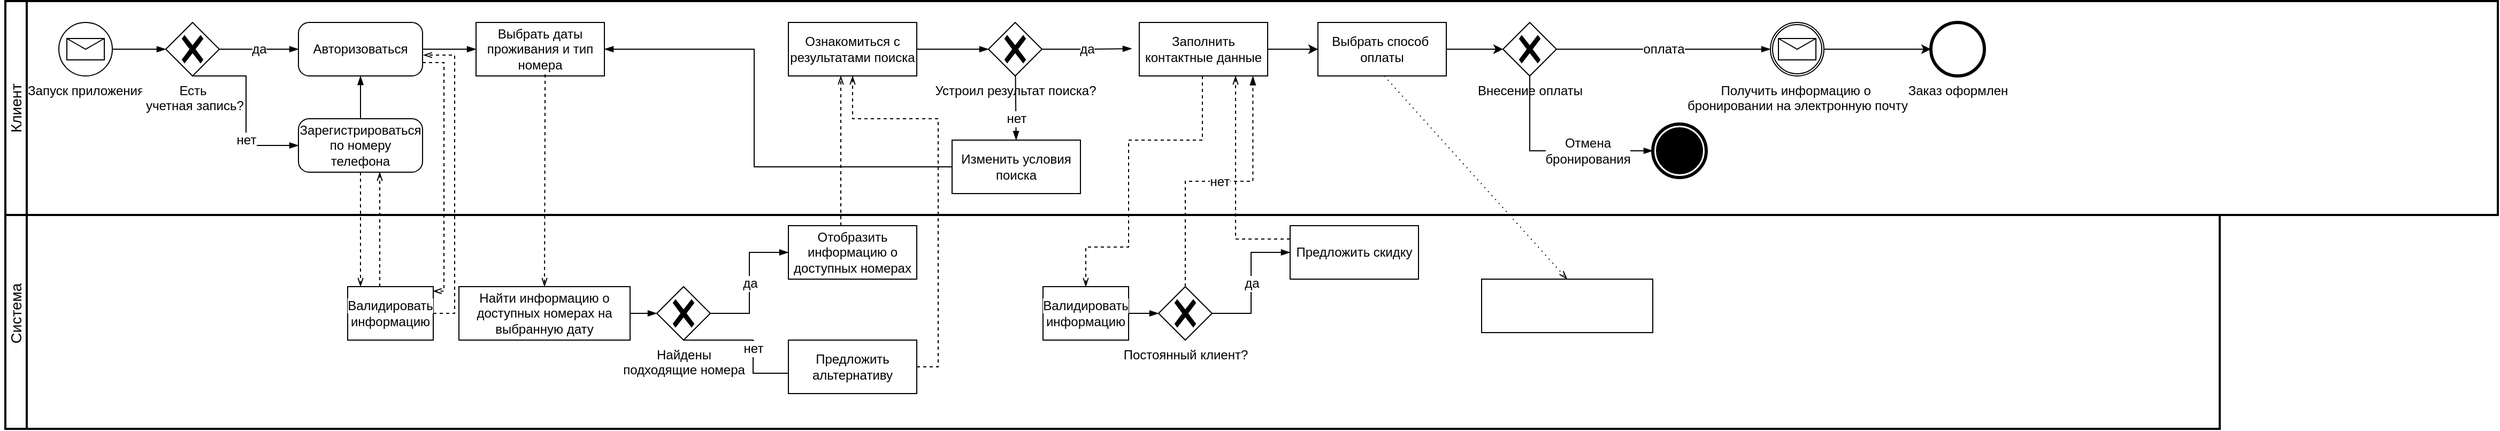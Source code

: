 <mxfile version="26.1.3">
  <diagram name="Страница — 1" id="QT2vmBxy5T35y_oJY8uC">
    <mxGraphModel dx="983" dy="515" grid="1" gridSize="10" guides="1" tooltips="1" connect="1" arrows="1" fold="1" page="1" pageScale="1" pageWidth="827" pageHeight="1169" math="0" shadow="0">
      <root>
        <mxCell id="0" />
        <mxCell id="1" parent="0" />
        <mxCell id="n1gyFduvwM2Q70atBlgJ-3" value="" style="swimlane;html=1;startSize=20;fontStyle=0;collapsible=0;horizontal=0;swimlaneLine=1;swimlaneFillColor=#ffffff;strokeWidth=2;whiteSpace=wrap;" vertex="1" parent="1">
          <mxGeometry x="80" y="40" width="2330" height="200" as="geometry" />
        </mxCell>
        <mxCell id="n1gyFduvwM2Q70atBlgJ-4" value="&lt;font style=&quot;font-size: 14px;&quot;&gt;Клиент&lt;/font&gt;" style="text;html=1;align=center;verticalAlign=middle;whiteSpace=wrap;rounded=0;rotation=-90;" vertex="1" parent="n1gyFduvwM2Q70atBlgJ-3">
          <mxGeometry x="-20" y="85" width="60" height="30" as="geometry" />
        </mxCell>
        <mxCell id="n1gyFduvwM2Q70atBlgJ-7" value="Запуск приложения" style="points=[[0.145,0.145,0],[0.5,0,0],[0.855,0.145,0],[1,0.5,0],[0.855,0.855,0],[0.5,1,0],[0.145,0.855,0],[0,0.5,0]];shape=mxgraph.bpmn.event;html=1;verticalLabelPosition=bottom;labelBackgroundColor=#ffffff;verticalAlign=top;align=center;perimeter=ellipsePerimeter;outlineConnect=0;aspect=fixed;outline=standard;symbol=message;" vertex="1" parent="n1gyFduvwM2Q70atBlgJ-3">
          <mxGeometry x="50" y="20" width="50" height="50" as="geometry" />
        </mxCell>
        <mxCell id="n1gyFduvwM2Q70atBlgJ-8" value="Есть&lt;br&gt;&amp;nbsp;учетная запись?" style="points=[[0.25,0.25,0],[0.5,0,0],[0.75,0.25,0],[1,0.5,0],[0.75,0.75,0],[0.5,1,0],[0.25,0.75,0],[0,0.5,0]];shape=mxgraph.bpmn.gateway2;html=1;verticalLabelPosition=bottom;labelBackgroundColor=#ffffff;verticalAlign=top;align=center;perimeter=rhombusPerimeter;outlineConnect=0;outline=none;symbol=none;gwType=exclusive;" vertex="1" parent="n1gyFduvwM2Q70atBlgJ-3">
          <mxGeometry x="150" y="20" width="50" height="50" as="geometry" />
        </mxCell>
        <mxCell id="n1gyFduvwM2Q70atBlgJ-9" value="Авторизоваться" style="rounded=1;whiteSpace=wrap;html=1;container=1;collapsible=0;absoluteArcSize=1;arcSize=20;childLayout=stackLayout;horizontal=1;horizontalStack=0;resizeParent=1;resizeParentMax=0;resizeLast=0;" vertex="1" parent="n1gyFduvwM2Q70atBlgJ-3">
          <mxGeometry x="274" y="20" width="116" height="50" as="geometry" />
        </mxCell>
        <mxCell id="n1gyFduvwM2Q70atBlgJ-10" value="Зарегистрироваться по номеру телефона" style="rounded=1;whiteSpace=wrap;html=1;container=1;collapsible=0;absoluteArcSize=1;arcSize=20;childLayout=stackLayout;horizontal=1;horizontalStack=0;resizeParent=1;resizeParentMax=0;resizeLast=0;" vertex="1" parent="n1gyFduvwM2Q70atBlgJ-3">
          <mxGeometry x="274" y="110" width="116" height="50" as="geometry" />
        </mxCell>
        <mxCell id="n1gyFduvwM2Q70atBlgJ-11" value="да" style="edgeStyle=elbowEdgeStyle;fontSize=12;html=1;endArrow=blockThin;endFill=1;rounded=0;" edge="1" parent="n1gyFduvwM2Q70atBlgJ-3" source="n1gyFduvwM2Q70atBlgJ-8" target="n1gyFduvwM2Q70atBlgJ-9">
          <mxGeometry width="160" relative="1" as="geometry">
            <mxPoint x="200" y="50" as="sourcePoint" />
            <mxPoint x="270" y="50" as="targetPoint" />
          </mxGeometry>
        </mxCell>
        <mxCell id="n1gyFduvwM2Q70atBlgJ-12" value="нет" style="edgeStyle=elbowEdgeStyle;fontSize=12;html=1;endArrow=blockThin;endFill=1;rounded=0;entryX=0;entryY=0.5;entryDx=0;entryDy=0;exitX=0.5;exitY=1;exitDx=0;exitDy=0;exitPerimeter=0;" edge="1" parent="n1gyFduvwM2Q70atBlgJ-3" source="n1gyFduvwM2Q70atBlgJ-8" target="n1gyFduvwM2Q70atBlgJ-10">
          <mxGeometry x="0.342" width="160" relative="1" as="geometry">
            <mxPoint x="210" y="55" as="sourcePoint" />
            <mxPoint x="284" y="55" as="targetPoint" />
            <Array as="points">
              <mxPoint x="225" y="110" />
            </Array>
            <mxPoint as="offset" />
          </mxGeometry>
        </mxCell>
        <mxCell id="n1gyFduvwM2Q70atBlgJ-13" value="" style="edgeStyle=elbowEdgeStyle;fontSize=12;html=1;endArrow=blockThin;endFill=1;rounded=0;entryX=0.5;entryY=1;entryDx=0;entryDy=0;" edge="1" parent="n1gyFduvwM2Q70atBlgJ-3" source="n1gyFduvwM2Q70atBlgJ-10" target="n1gyFduvwM2Q70atBlgJ-9">
          <mxGeometry width="160" relative="1" as="geometry">
            <mxPoint x="460" y="140" as="sourcePoint" />
            <mxPoint x="620" y="140" as="targetPoint" />
          </mxGeometry>
        </mxCell>
        <mxCell id="n1gyFduvwM2Q70atBlgJ-18" value="&lt;span style=&quot;text-align: left; background-color: rgb(255, 255, 255);&quot;&gt;&lt;font face=&quot;Helvetica&quot; style=&quot;font-size: 12px;&quot;&gt;Выбрать даты проживания и тип номера&lt;/font&gt;&lt;/span&gt;" style="points=[[0.25,0,0],[0.5,0,0],[0.75,0,0],[1,0.25,0],[1,0.5,0],[1,0.75,0],[0.75,1,0],[0.5,1,0],[0.25,1,0],[0,0.75,0],[0,0.5,0],[0,0.25,0]];shape=mxgraph.bpmn.task2;whiteSpace=wrap;rectStyle=rounded;size=10;html=1;container=1;expand=0;collapsible=0;taskMarker=abstract;" vertex="1" parent="n1gyFduvwM2Q70atBlgJ-3">
          <mxGeometry x="440" y="20" width="120" height="50" as="geometry" />
        </mxCell>
        <mxCell id="n1gyFduvwM2Q70atBlgJ-19" value="" style="edgeStyle=elbowEdgeStyle;fontSize=12;html=1;endArrow=blockThin;endFill=1;rounded=0;exitX=1;exitY=0.5;exitDx=0;exitDy=0;" edge="1" parent="n1gyFduvwM2Q70atBlgJ-3" source="n1gyFduvwM2Q70atBlgJ-9" target="n1gyFduvwM2Q70atBlgJ-18">
          <mxGeometry width="160" relative="1" as="geometry">
            <mxPoint x="390" y="60" as="sourcePoint" />
            <mxPoint x="550" y="60" as="targetPoint" />
          </mxGeometry>
        </mxCell>
        <mxCell id="n1gyFduvwM2Q70atBlgJ-23" value="" style="edgeStyle=elbowEdgeStyle;fontSize=12;html=1;endArrow=blockThin;endFill=1;rounded=0;" edge="1" parent="n1gyFduvwM2Q70atBlgJ-3" source="n1gyFduvwM2Q70atBlgJ-7" target="n1gyFduvwM2Q70atBlgJ-8">
          <mxGeometry width="160" relative="1" as="geometry">
            <mxPoint x="102" y="44.5" as="sourcePoint" />
            <mxPoint x="150" y="45.5" as="targetPoint" />
          </mxGeometry>
        </mxCell>
        <mxCell id="n1gyFduvwM2Q70atBlgJ-30" value="&lt;span style=&quot;text-align: left; background-color: rgb(255, 255, 255);&quot;&gt;&lt;font face=&quot;Helvetica&quot; style=&quot;font-size: 12px;&quot;&gt;Ознакомиться с результатами поиска&lt;/font&gt;&lt;/span&gt;" style="points=[[0.25,0,0],[0.5,0,0],[0.75,0,0],[1,0.25,0],[1,0.5,0],[1,0.75,0],[0.75,1,0],[0.5,1,0],[0.25,1,0],[0,0.75,0],[0,0.5,0],[0,0.25,0]];shape=mxgraph.bpmn.task2;whiteSpace=wrap;rectStyle=rounded;size=10;html=1;container=1;expand=0;collapsible=0;taskMarker=abstract;" vertex="1" parent="n1gyFduvwM2Q70atBlgJ-3">
          <mxGeometry x="732" y="20" width="120" height="50" as="geometry" />
        </mxCell>
        <mxCell id="n1gyFduvwM2Q70atBlgJ-33" value="Устроил результат поиска?" style="points=[[0.25,0.25,0],[0.5,0,0],[0.75,0.25,0],[1,0.5,0],[0.75,0.75,0],[0.5,1,0],[0.25,0.75,0],[0,0.5,0]];shape=mxgraph.bpmn.gateway2;html=1;verticalLabelPosition=bottom;labelBackgroundColor=#ffffff;verticalAlign=top;align=center;perimeter=rhombusPerimeter;outlineConnect=0;outline=none;symbol=none;gwType=exclusive;" vertex="1" parent="n1gyFduvwM2Q70atBlgJ-3">
          <mxGeometry x="919" y="20" width="50" height="50" as="geometry" />
        </mxCell>
        <mxCell id="n1gyFduvwM2Q70atBlgJ-34" value="" style="edgeStyle=elbowEdgeStyle;fontSize=12;html=1;endArrow=blockThin;endFill=1;rounded=0;" edge="1" parent="n1gyFduvwM2Q70atBlgJ-3" source="n1gyFduvwM2Q70atBlgJ-30" target="n1gyFduvwM2Q70atBlgJ-33">
          <mxGeometry width="160" relative="1" as="geometry">
            <mxPoint x="859" y="44.5" as="sourcePoint" />
            <mxPoint x="909" y="44.5" as="targetPoint" />
          </mxGeometry>
        </mxCell>
        <mxCell id="n1gyFduvwM2Q70atBlgJ-35" value="да" style="edgeStyle=elbowEdgeStyle;fontSize=12;html=1;endArrow=blockThin;endFill=1;rounded=0;" edge="1" parent="n1gyFduvwM2Q70atBlgJ-3" source="n1gyFduvwM2Q70atBlgJ-33">
          <mxGeometry width="160" relative="1" as="geometry">
            <mxPoint x="979" y="44.5" as="sourcePoint" />
            <mxPoint x="1053" y="44.5" as="targetPoint" />
          </mxGeometry>
        </mxCell>
        <mxCell id="n1gyFduvwM2Q70atBlgJ-36" value="нет" style="fontSize=12;html=1;endArrow=blockThin;endFill=1;rounded=0;" edge="1" parent="n1gyFduvwM2Q70atBlgJ-3" source="n1gyFduvwM2Q70atBlgJ-33">
          <mxGeometry x="0.342" width="160" relative="1" as="geometry">
            <mxPoint x="942.087" y="68.913" as="sourcePoint" />
            <mxPoint x="944.864" y="130" as="targetPoint" />
            <mxPoint as="offset" />
          </mxGeometry>
        </mxCell>
        <mxCell id="n1gyFduvwM2Q70atBlgJ-37" value="&lt;span style=&quot;text-align: left; background-color: rgb(255, 255, 255);&quot;&gt;&lt;font face=&quot;Helvetica&quot; style=&quot;font-size: 12px;&quot;&gt;Изменить условия поиска&lt;/font&gt;&lt;/span&gt;" style="points=[[0.25,0,0],[0.5,0,0],[0.75,0,0],[1,0.25,0],[1,0.5,0],[1,0.75,0],[0.75,1,0],[0.5,1,0],[0.25,1,0],[0,0.75,0],[0,0.5,0],[0,0.25,0]];shape=mxgraph.bpmn.task2;whiteSpace=wrap;rectStyle=rounded;size=10;html=1;container=1;expand=0;collapsible=0;taskMarker=abstract;" vertex="1" parent="n1gyFduvwM2Q70atBlgJ-3">
          <mxGeometry x="885" y="130" width="120" height="50" as="geometry" />
        </mxCell>
        <mxCell id="n1gyFduvwM2Q70atBlgJ-38" value="" style="edgeStyle=elbowEdgeStyle;fontSize=12;html=1;endArrow=blockThin;endFill=1;rounded=0;entryX=1;entryY=0.5;entryDx=0;entryDy=0;entryPerimeter=0;" edge="1" parent="n1gyFduvwM2Q70atBlgJ-3" source="n1gyFduvwM2Q70atBlgJ-37" target="n1gyFduvwM2Q70atBlgJ-18">
          <mxGeometry width="160" relative="1" as="geometry">
            <mxPoint x="580" y="100" as="sourcePoint" />
            <mxPoint x="647" y="100" as="targetPoint" />
            <Array as="points">
              <mxPoint x="700" y="100" />
            </Array>
          </mxGeometry>
        </mxCell>
        <mxCell id="n1gyFduvwM2Q70atBlgJ-39" value="&lt;span style=&quot;text-align: left; background-color: rgb(255, 255, 255);&quot;&gt;&lt;font face=&quot;Helvetica&quot; style=&quot;font-size: 12px;&quot;&gt;Заполнить контактные данные&lt;/font&gt;&lt;/span&gt;" style="points=[[0.25,0,0],[0.5,0,0],[0.75,0,0],[1,0.25,0],[1,0.5,0],[1,0.75,0],[0.75,1,0],[0.5,1,0],[0.25,1,0],[0,0.75,0],[0,0.5,0],[0,0.25,0]];shape=mxgraph.bpmn.task2;whiteSpace=wrap;rectStyle=rounded;size=10;html=1;container=1;expand=0;collapsible=0;taskMarker=abstract;" vertex="1" parent="n1gyFduvwM2Q70atBlgJ-3">
          <mxGeometry x="1060" y="20" width="120" height="50" as="geometry" />
        </mxCell>
        <mxCell id="n1gyFduvwM2Q70atBlgJ-48" value="&lt;span style=&quot;text-wrap-mode: nowrap; background-color: rgb(255, 255, 255);&quot;&gt;Выбрать способ&amp;nbsp;&lt;/span&gt;&lt;div&gt;&lt;span style=&quot;text-wrap-mode: nowrap; background-color: rgb(255, 255, 255);&quot;&gt;оплаты&lt;/span&gt;&lt;/div&gt;" style="points=[[0.25,0,0],[0.5,0,0],[0.75,0,0],[1,0.25,0],[1,0.5,0],[1,0.75,0],[0.75,1,0],[0.5,1,0],[0.25,1,0],[0,0.75,0],[0,0.5,0],[0,0.25,0]];shape=mxgraph.bpmn.task2;whiteSpace=wrap;rectStyle=rounded;size=10;html=1;container=1;expand=0;collapsible=0;taskMarker=abstract;" vertex="1" parent="n1gyFduvwM2Q70atBlgJ-3">
          <mxGeometry x="1227" y="20" width="120" height="50" as="geometry" />
        </mxCell>
        <mxCell id="n1gyFduvwM2Q70atBlgJ-42" style="edgeStyle=orthogonalEdgeStyle;rounded=0;orthogonalLoop=1;jettySize=auto;html=1;exitX=1;exitY=0.5;exitDx=0;exitDy=0;exitPerimeter=0;" edge="1" parent="n1gyFduvwM2Q70atBlgJ-3" source="n1gyFduvwM2Q70atBlgJ-39" target="n1gyFduvwM2Q70atBlgJ-48">
          <mxGeometry relative="1" as="geometry" />
        </mxCell>
        <mxCell id="n1gyFduvwM2Q70atBlgJ-40" value="Внесение оплаты" style="points=[[0.25,0.25,0],[0.5,0,0],[0.75,0.25,0],[1,0.5,0],[0.75,0.75,0],[0.5,1,0],[0.25,0.75,0],[0,0.5,0]];shape=mxgraph.bpmn.gateway2;html=1;verticalLabelPosition=bottom;labelBackgroundColor=#ffffff;verticalAlign=top;align=center;perimeter=rhombusPerimeter;outlineConnect=0;outline=none;symbol=none;gwType=exclusive;" vertex="1" parent="n1gyFduvwM2Q70atBlgJ-3">
          <mxGeometry x="1400" y="20" width="50" height="50" as="geometry" />
        </mxCell>
        <mxCell id="n1gyFduvwM2Q70atBlgJ-54" style="edgeStyle=orthogonalEdgeStyle;rounded=0;orthogonalLoop=1;jettySize=auto;html=1;" edge="1" parent="n1gyFduvwM2Q70atBlgJ-3" source="n1gyFduvwM2Q70atBlgJ-48" target="n1gyFduvwM2Q70atBlgJ-40">
          <mxGeometry relative="1" as="geometry">
            <mxPoint x="1310" y="45" as="sourcePoint" />
            <mxPoint x="1237" y="55" as="targetPoint" />
          </mxGeometry>
        </mxCell>
        <mxCell id="n1gyFduvwM2Q70atBlgJ-43" value="оплата" style="edgeStyle=elbowEdgeStyle;fontSize=12;html=1;endArrow=blockThin;endFill=1;rounded=0;elbow=vertical;entryX=0;entryY=0.5;entryDx=0;entryDy=0;entryPerimeter=0;" edge="1" parent="n1gyFduvwM2Q70atBlgJ-3" source="n1gyFduvwM2Q70atBlgJ-40" target="n1gyFduvwM2Q70atBlgJ-55">
          <mxGeometry width="160" relative="1" as="geometry">
            <mxPoint x="1460" y="45" as="sourcePoint" />
            <mxPoint x="1551" y="44.529" as="targetPoint" />
          </mxGeometry>
        </mxCell>
        <mxCell id="n1gyFduvwM2Q70atBlgJ-44" value="Отмена &lt;br&gt;бронирования" style="fontSize=12;html=1;endArrow=blockThin;endFill=1;rounded=0;exitX=0.5;exitY=1;exitDx=0;exitDy=0;exitPerimeter=0;entryX=0;entryY=0.5;entryDx=0;entryDy=0;entryPerimeter=0;edgeStyle=orthogonalEdgeStyle;" edge="1" parent="n1gyFduvwM2Q70atBlgJ-3" source="n1gyFduvwM2Q70atBlgJ-40" target="n1gyFduvwM2Q70atBlgJ-60">
          <mxGeometry x="0.342" width="160" relative="1" as="geometry">
            <mxPoint x="1300" y="-220" as="sourcePoint" />
            <mxPoint x="1551" y="140" as="targetPoint" />
            <mxPoint as="offset" />
          </mxGeometry>
        </mxCell>
        <mxCell id="n1gyFduvwM2Q70atBlgJ-55" value="&lt;span style=&quot;text-align: left; text-wrap-mode: wrap;&quot;&gt;&lt;font face=&quot;Helvetica&quot; style=&quot;font-size: 12px;&quot;&gt;Получить информацию о&amp;nbsp;&lt;/font&gt;&lt;/span&gt;&lt;div&gt;&lt;span style=&quot;text-align: left; text-wrap-mode: wrap;&quot;&gt;&lt;font face=&quot;Helvetica&quot; style=&quot;font-size: 12px;&quot;&gt;бронировании на электронную почту&lt;/font&gt;&lt;/span&gt;&lt;/div&gt;" style="points=[[0.145,0.145,0],[0.5,0,0],[0.855,0.145,0],[1,0.5,0],[0.855,0.855,0],[0.5,1,0],[0.145,0.855,0],[0,0.5,0]];shape=mxgraph.bpmn.event;html=1;verticalLabelPosition=bottom;labelBackgroundColor=#ffffff;verticalAlign=top;align=center;perimeter=ellipsePerimeter;outlineConnect=0;aspect=fixed;outline=catching;symbol=message;" vertex="1" parent="n1gyFduvwM2Q70atBlgJ-3">
          <mxGeometry x="1650" y="20" width="50" height="50" as="geometry" />
        </mxCell>
        <mxCell id="n1gyFduvwM2Q70atBlgJ-57" value="Заказ оформлен" style="points=[[0.145,0.145,0],[0.5,0,0],[0.855,0.145,0],[1,0.5,0],[0.855,0.855,0],[0.5,1,0],[0.145,0.855,0],[0,0.5,0]];shape=mxgraph.bpmn.event;html=1;verticalLabelPosition=bottom;labelBackgroundColor=#ffffff;verticalAlign=top;align=center;perimeter=ellipsePerimeter;outlineConnect=0;aspect=fixed;outline=end;symbol=terminate2;" vertex="1" parent="n1gyFduvwM2Q70atBlgJ-3">
          <mxGeometry x="1800" y="20" width="50" height="50" as="geometry" />
        </mxCell>
        <mxCell id="n1gyFduvwM2Q70atBlgJ-60" value="" style="points=[[0.145,0.145,0],[0.5,0,0],[0.855,0.145,0],[1,0.5,0],[0.855,0.855,0],[0.5,1,0],[0.145,0.855,0],[0,0.5,0]];shape=mxgraph.bpmn.event;html=1;verticalLabelPosition=bottom;labelBackgroundColor=#ffffff;verticalAlign=top;align=center;perimeter=ellipsePerimeter;outlineConnect=0;aspect=fixed;outline=end;symbol=terminate;" vertex="1" parent="n1gyFduvwM2Q70atBlgJ-3">
          <mxGeometry x="1540" y="115" width="50" height="50" as="geometry" />
        </mxCell>
        <mxCell id="n1gyFduvwM2Q70atBlgJ-62" style="edgeStyle=orthogonalEdgeStyle;rounded=0;orthogonalLoop=1;jettySize=auto;html=1;" edge="1" parent="n1gyFduvwM2Q70atBlgJ-3" source="n1gyFduvwM2Q70atBlgJ-55" target="n1gyFduvwM2Q70atBlgJ-57">
          <mxGeometry relative="1" as="geometry">
            <mxPoint x="1690" y="45" as="sourcePoint" />
            <mxPoint x="1410" y="55" as="targetPoint" />
          </mxGeometry>
        </mxCell>
        <mxCell id="n1gyFduvwM2Q70atBlgJ-5" value="" style="swimlane;html=1;startSize=20;fontStyle=0;collapsible=0;horizontal=0;swimlaneLine=1;swimlaneFillColor=#ffffff;strokeWidth=2;whiteSpace=wrap;" vertex="1" parent="1">
          <mxGeometry x="80" y="240" width="2070" height="200" as="geometry" />
        </mxCell>
        <mxCell id="n1gyFduvwM2Q70atBlgJ-6" value="&lt;font style=&quot;font-size: 14px;&quot;&gt;Система&lt;/font&gt;" style="text;html=1;align=center;verticalAlign=middle;whiteSpace=wrap;rounded=0;rotation=-90;" vertex="1" parent="n1gyFduvwM2Q70atBlgJ-5">
          <mxGeometry x="-20" y="77" width="60" height="30" as="geometry" />
        </mxCell>
        <mxCell id="n1gyFduvwM2Q70atBlgJ-21" value="&lt;span style=&quot;text-align: left; background-color: rgb(255, 255, 255);&quot;&gt;&lt;font style=&quot;font-size: 12px;&quot;&gt;Найти информацию о доступных номерах на выбранную дату&lt;/font&gt;&lt;/span&gt;" style="points=[[0.25,0,0],[0.5,0,0],[0.75,0,0],[1,0.25,0],[1,0.5,0],[1,0.75,0],[0.75,1,0],[0.5,1,0],[0.25,1,0],[0,0.75,0],[0,0.5,0],[0,0.25,0]];shape=mxgraph.bpmn.task2;whiteSpace=wrap;rectStyle=rounded;size=10;html=1;container=1;expand=0;collapsible=0;taskMarker=abstract;" vertex="1" parent="n1gyFduvwM2Q70atBlgJ-5">
          <mxGeometry x="424" y="67" width="160" height="50" as="geometry" />
        </mxCell>
        <mxCell id="n1gyFduvwM2Q70atBlgJ-24" value="Найдены &lt;br&gt;подходящие номера" style="points=[[0.25,0.25,0],[0.5,0,0],[0.75,0.25,0],[1,0.5,0],[0.75,0.75,0],[0.5,1,0],[0.25,0.75,0],[0,0.5,0]];shape=mxgraph.bpmn.gateway2;html=1;verticalLabelPosition=bottom;labelBackgroundColor=#ffffff;verticalAlign=top;align=center;perimeter=rhombusPerimeter;outlineConnect=0;outline=none;symbol=none;gwType=exclusive;" vertex="1" parent="n1gyFduvwM2Q70atBlgJ-5">
          <mxGeometry x="609" y="67" width="50" height="50" as="geometry" />
        </mxCell>
        <mxCell id="n1gyFduvwM2Q70atBlgJ-25" value="да" style="edgeStyle=elbowEdgeStyle;fontSize=12;html=1;endArrow=blockThin;endFill=1;rounded=0;" edge="1" parent="n1gyFduvwM2Q70atBlgJ-5" source="n1gyFduvwM2Q70atBlgJ-24" target="n1gyFduvwM2Q70atBlgJ-28">
          <mxGeometry width="160" relative="1" as="geometry">
            <mxPoint x="669" y="40" as="sourcePoint" />
            <mxPoint x="743" y="35" as="targetPoint" />
          </mxGeometry>
        </mxCell>
        <mxCell id="n1gyFduvwM2Q70atBlgJ-26" value="нет" style="edgeStyle=elbowEdgeStyle;fontSize=12;html=1;endArrow=blockThin;endFill=1;rounded=0;entryX=0;entryY=0.5;entryDx=0;entryDy=0;exitX=0.5;exitY=1;exitDx=0;exitDy=0;exitPerimeter=0;" edge="1" parent="n1gyFduvwM2Q70atBlgJ-5" source="n1gyFduvwM2Q70atBlgJ-24">
          <mxGeometry width="160" relative="1" as="geometry">
            <mxPoint x="639" y="140" as="sourcePoint" />
            <mxPoint x="748" y="148" as="targetPoint" />
            <Array as="points">
              <mxPoint x="699" y="130" />
            </Array>
          </mxGeometry>
        </mxCell>
        <mxCell id="n1gyFduvwM2Q70atBlgJ-27" value="" style="edgeStyle=elbowEdgeStyle;fontSize=12;html=1;endArrow=blockThin;endFill=1;rounded=0;" edge="1" parent="n1gyFduvwM2Q70atBlgJ-5" source="n1gyFduvwM2Q70atBlgJ-21" target="n1gyFduvwM2Q70atBlgJ-24">
          <mxGeometry width="160" relative="1" as="geometry">
            <mxPoint x="590" y="91.5" as="sourcePoint" />
            <mxPoint x="640" y="91.5" as="targetPoint" />
          </mxGeometry>
        </mxCell>
        <mxCell id="n1gyFduvwM2Q70atBlgJ-28" value="&lt;span style=&quot;text-align: left; background-color: rgb(255, 255, 255);&quot;&gt;&lt;font face=&quot;Helvetica&quot; style=&quot;font-size: 12px;&quot;&gt;Отобразить информацию о доступных номерах&lt;/font&gt;&lt;/span&gt;" style="points=[[0.25,0,0],[0.5,0,0],[0.75,0,0],[1,0.25,0],[1,0.5,0],[1,0.75,0],[0.75,1,0],[0.5,1,0],[0.25,1,0],[0,0.75,0],[0,0.5,0],[0,0.25,0]];shape=mxgraph.bpmn.task2;whiteSpace=wrap;rectStyle=rounded;size=10;html=1;container=1;expand=0;collapsible=0;taskMarker=abstract;" vertex="1" parent="n1gyFduvwM2Q70atBlgJ-5">
          <mxGeometry x="732" y="10" width="120" height="50" as="geometry" />
        </mxCell>
        <mxCell id="n1gyFduvwM2Q70atBlgJ-29" value="&lt;span style=&quot;text-align: left; background-color: rgb(255, 255, 255);&quot;&gt;&lt;font face=&quot;Helvetica&quot; style=&quot;font-size: 12px;&quot;&gt;Предложить альтернативу&lt;/font&gt;&lt;/span&gt;" style="points=[[0.25,0,0],[0.5,0,0],[0.75,0,0],[1,0.25,0],[1,0.5,0],[1,0.75,0],[0.75,1,0],[0.5,1,0],[0.25,1,0],[0,0.75,0],[0,0.5,0],[0,0.25,0]];shape=mxgraph.bpmn.task2;whiteSpace=wrap;rectStyle=rounded;size=10;html=1;container=1;expand=0;collapsible=0;taskMarker=abstract;" vertex="1" parent="n1gyFduvwM2Q70atBlgJ-5">
          <mxGeometry x="732" y="117" width="120" height="50" as="geometry" />
        </mxCell>
        <mxCell id="n1gyFduvwM2Q70atBlgJ-49" value="&lt;span style=&quot;text-align: left; background-color: rgb(255, 255, 255);&quot;&gt;&lt;font style=&quot;font-size: 12px;&quot;&gt;Валидировать информацию&lt;/font&gt;&lt;/span&gt;" style="points=[[0.25,0,0],[0.5,0,0],[0.75,0,0],[1,0.25,0],[1,0.5,0],[1,0.75,0],[0.75,1,0],[0.5,1,0],[0.25,1,0],[0,0.75,0],[0,0.5,0],[0,0.25,0]];shape=mxgraph.bpmn.task2;whiteSpace=wrap;rectStyle=rounded;size=10;html=1;container=1;expand=0;collapsible=0;taskMarker=abstract;" vertex="1" parent="n1gyFduvwM2Q70atBlgJ-5">
          <mxGeometry x="970" y="67" width="80" height="50" as="geometry" />
        </mxCell>
        <mxCell id="n1gyFduvwM2Q70atBlgJ-51" value="" style="points=[[0.25,0,0],[0.5,0,0],[0.75,0,0],[1,0.25,0],[1,0.5,0],[1,0.75,0],[0.75,1,0],[0.5,1,0],[0.25,1,0],[0,0.75,0],[0,0.5,0],[0,0.25,0]];shape=mxgraph.bpmn.task2;whiteSpace=wrap;rectStyle=rounded;size=10;html=1;container=1;expand=0;collapsible=0;taskMarker=abstract;" vertex="1" parent="n1gyFduvwM2Q70atBlgJ-5">
          <mxGeometry x="1380" y="60" width="160" height="50" as="geometry" />
        </mxCell>
        <mxCell id="n1gyFduvwM2Q70atBlgJ-52" value="" style="fontSize=12;html=1;endFill=0;startFill=0;endSize=6;startSize=6;dashed=1;dashPattern=1 4;endArrow=openThin;startArrow=none;rounded=0;entryX=0.5;entryY=0;entryDx=0;entryDy=0;entryPerimeter=0;exitX=0.5;exitY=1;exitDx=0;exitDy=0;exitPerimeter=0;" edge="1" parent="n1gyFduvwM2Q70atBlgJ-5" target="n1gyFduvwM2Q70atBlgJ-51">
          <mxGeometry width="160" relative="1" as="geometry">
            <mxPoint x="1289" y="-130" as="sourcePoint" />
            <mxPoint x="1199" y="10" as="targetPoint" />
          </mxGeometry>
        </mxCell>
        <mxCell id="n1gyFduvwM2Q70atBlgJ-63" value="Постоянный клиент?" style="points=[[0.25,0.25,0],[0.5,0,0],[0.75,0.25,0],[1,0.5,0],[0.75,0.75,0],[0.5,1,0],[0.25,0.75,0],[0,0.5,0]];shape=mxgraph.bpmn.gateway2;html=1;verticalLabelPosition=bottom;labelBackgroundColor=#ffffff;verticalAlign=top;align=center;perimeter=rhombusPerimeter;outlineConnect=0;outline=none;symbol=none;gwType=exclusive;" vertex="1" parent="n1gyFduvwM2Q70atBlgJ-5">
          <mxGeometry x="1078" y="67" width="50" height="50" as="geometry" />
        </mxCell>
        <mxCell id="n1gyFduvwM2Q70atBlgJ-64" value="да" style="edgeStyle=elbowEdgeStyle;fontSize=12;html=1;endArrow=blockThin;endFill=1;rounded=0;" edge="1" parent="n1gyFduvwM2Q70atBlgJ-5" source="n1gyFduvwM2Q70atBlgJ-63" target="n1gyFduvwM2Q70atBlgJ-67">
          <mxGeometry width="160" relative="1" as="geometry">
            <mxPoint x="1138" y="40" as="sourcePoint" />
            <mxPoint x="1212" y="35" as="targetPoint" />
          </mxGeometry>
        </mxCell>
        <mxCell id="n1gyFduvwM2Q70atBlgJ-66" value="" style="edgeStyle=elbowEdgeStyle;fontSize=12;html=1;endArrow=blockThin;endFill=1;rounded=0;" edge="1" parent="n1gyFduvwM2Q70atBlgJ-5" target="n1gyFduvwM2Q70atBlgJ-63" source="n1gyFduvwM2Q70atBlgJ-49">
          <mxGeometry width="160" relative="1" as="geometry">
            <mxPoint x="1050" y="92" as="sourcePoint" />
            <mxPoint x="1109" y="91.5" as="targetPoint" />
          </mxGeometry>
        </mxCell>
        <mxCell id="n1gyFduvwM2Q70atBlgJ-67" value="&lt;span style=&quot;text-align: left; background-color: rgb(255, 255, 255);&quot;&gt;&lt;font face=&quot;Helvetica&quot; style=&quot;font-size: 12px;&quot;&gt;Предложить скидку&lt;/font&gt;&lt;/span&gt;" style="points=[[0.25,0,0],[0.5,0,0],[0.75,0,0],[1,0.25,0],[1,0.5,0],[1,0.75,0],[0.75,1,0],[0.5,1,0],[0.25,1,0],[0,0.75,0],[0,0.5,0],[0,0.25,0]];shape=mxgraph.bpmn.task2;whiteSpace=wrap;rectStyle=rounded;size=10;html=1;container=1;expand=0;collapsible=0;taskMarker=abstract;" vertex="1" parent="n1gyFduvwM2Q70atBlgJ-5">
          <mxGeometry x="1201" y="10" width="120" height="50" as="geometry" />
        </mxCell>
        <mxCell id="n1gyFduvwM2Q70atBlgJ-75" value="&lt;span style=&quot;text-align: left; background-color: rgb(255, 255, 255);&quot;&gt;&lt;font style=&quot;font-size: 12px;&quot;&gt;Валидировать информацию&lt;/font&gt;&lt;/span&gt;" style="points=[[0.25,0,0],[0.5,0,0],[0.75,0,0],[1,0.25,0],[1,0.5,0],[1,0.75,0],[0.75,1,0],[0.5,1,0],[0.25,1,0],[0,0.75,0],[0,0.5,0],[0,0.25,0]];shape=mxgraph.bpmn.task2;whiteSpace=wrap;rectStyle=rounded;size=10;html=1;container=1;expand=0;collapsible=0;taskMarker=abstract;" vertex="1" parent="n1gyFduvwM2Q70atBlgJ-5">
          <mxGeometry x="320" y="67" width="80" height="50" as="geometry" />
        </mxCell>
        <mxCell id="n1gyFduvwM2Q70atBlgJ-15" value="" style="edgeStyle=elbowEdgeStyle;fontSize=12;html=1;endFill=0;startFill=0;endSize=6;startSize=6;dashed=1;endArrow=openThin;startArrow=none;rounded=0;exitX=0.5;exitY=1;exitDx=0;exitDy=0;" edge="1" parent="1" source="n1gyFduvwM2Q70atBlgJ-10" target="n1gyFduvwM2Q70atBlgJ-75">
          <mxGeometry width="160" relative="1" as="geometry">
            <mxPoint x="540" y="180" as="sourcePoint" />
            <mxPoint x="412" y="240" as="targetPoint" />
          </mxGeometry>
        </mxCell>
        <mxCell id="n1gyFduvwM2Q70atBlgJ-16" value="" style="fontSize=12;html=1;endFill=0;startFill=0;endSize=6;startSize=6;dashed=1;endArrow=openThin;startArrow=none;rounded=0;exitX=1;exitY=0.75;exitDx=0;exitDy=0;edgeStyle=orthogonalEdgeStyle;entryX=0.997;entryY=0.084;entryDx=0;entryDy=0;entryPerimeter=0;" edge="1" parent="1" source="n1gyFduvwM2Q70atBlgJ-9" target="n1gyFduvwM2Q70atBlgJ-75">
          <mxGeometry width="160" relative="1" as="geometry">
            <mxPoint x="422" y="210" as="sourcePoint" />
            <mxPoint x="480" y="240" as="targetPoint" />
          </mxGeometry>
        </mxCell>
        <mxCell id="n1gyFduvwM2Q70atBlgJ-22" value="" style="fontSize=12;html=1;endFill=0;startFill=0;endSize=6;startSize=6;dashed=1;endArrow=openThin;startArrow=none;rounded=0;entryX=0.5;entryY=0;entryDx=0;entryDy=0;entryPerimeter=0;exitX=0.538;exitY=0.969;exitDx=0;exitDy=0;exitPerimeter=0;" edge="1" parent="1" source="n1gyFduvwM2Q70atBlgJ-18" target="n1gyFduvwM2Q70atBlgJ-21">
          <mxGeometry width="160" relative="1" as="geometry">
            <mxPoint x="480" y="108" as="sourcePoint" />
            <mxPoint x="490" y="250" as="targetPoint" />
          </mxGeometry>
        </mxCell>
        <mxCell id="n1gyFduvwM2Q70atBlgJ-31" value="" style="fontSize=12;html=1;endFill=0;startFill=0;endSize=6;startSize=6;dashed=1;endArrow=openThin;startArrow=none;rounded=0;entryX=0.5;entryY=1;entryDx=0;entryDy=0;entryPerimeter=0;" edge="1" parent="1">
          <mxGeometry width="160" relative="1" as="geometry">
            <mxPoint x="861" y="250" as="sourcePoint" />
            <mxPoint x="861" y="110" as="targetPoint" />
          </mxGeometry>
        </mxCell>
        <mxCell id="n1gyFduvwM2Q70atBlgJ-32" value="" style="fontSize=12;html=1;endFill=0;startFill=0;endSize=6;startSize=6;dashed=1;endArrow=openThin;startArrow=none;rounded=0;entryX=0.5;entryY=1;entryDx=0;entryDy=0;entryPerimeter=0;edgeStyle=orthogonalEdgeStyle;" edge="1" parent="1" source="n1gyFduvwM2Q70atBlgJ-29" target="n1gyFduvwM2Q70atBlgJ-30">
          <mxGeometry width="160" relative="1" as="geometry">
            <mxPoint x="882" y="260" as="sourcePoint" />
            <mxPoint x="882" y="120" as="targetPoint" />
            <Array as="points">
              <mxPoint x="952" y="382" />
              <mxPoint x="952" y="150" />
              <mxPoint x="872" y="150" />
            </Array>
          </mxGeometry>
        </mxCell>
        <mxCell id="n1gyFduvwM2Q70atBlgJ-50" value="" style="fontSize=12;html=1;endFill=0;startFill=0;endSize=6;startSize=6;dashed=1;endArrow=openThin;startArrow=none;rounded=0;entryX=0.5;entryY=0;entryDx=0;entryDy=0;entryPerimeter=0;edgeStyle=orthogonalEdgeStyle;" edge="1" parent="1" target="n1gyFduvwM2Q70atBlgJ-49" source="n1gyFduvwM2Q70atBlgJ-39">
          <mxGeometry width="160" relative="1" as="geometry">
            <mxPoint x="1199" y="150" as="sourcePoint" />
            <mxPoint x="1109" y="250" as="targetPoint" />
            <Array as="points">
              <mxPoint x="1199" y="170" />
              <mxPoint x="1130" y="170" />
              <mxPoint x="1130" y="270" />
              <mxPoint x="1090" y="270" />
            </Array>
          </mxGeometry>
        </mxCell>
        <mxCell id="n1gyFduvwM2Q70atBlgJ-71" value="" style="fontSize=12;html=1;endFill=0;startFill=0;endSize=6;startSize=6;dashed=1;endArrow=openThin;startArrow=none;rounded=0;entryX=0.75;entryY=1;entryDx=0;entryDy=0;entryPerimeter=0;edgeStyle=orthogonalEdgeStyle;exitX=0;exitY=0.25;exitDx=0;exitDy=0;exitPerimeter=0;" edge="1" parent="1" source="n1gyFduvwM2Q70atBlgJ-67" target="n1gyFduvwM2Q70atBlgJ-39">
          <mxGeometry width="160" relative="1" as="geometry">
            <mxPoint x="1350" y="250" as="sourcePoint" />
            <mxPoint x="1350" y="110" as="targetPoint" />
          </mxGeometry>
        </mxCell>
        <mxCell id="n1gyFduvwM2Q70atBlgJ-65" value="нет" style="edgeStyle=elbowEdgeStyle;fontSize=12;html=1;endArrow=blockThin;endFill=1;rounded=0;dashed=1;elbow=vertical;entryX=0.885;entryY=1.004;entryDx=0;entryDy=0;entryPerimeter=0;" edge="1" parent="1" source="n1gyFduvwM2Q70atBlgJ-63" target="n1gyFduvwM2Q70atBlgJ-39">
          <mxGeometry width="160" relative="1" as="geometry">
            <mxPoint x="1208" y="362.3" as="sourcePoint" />
            <mxPoint x="1250" y="130" as="targetPoint" />
          </mxGeometry>
        </mxCell>
        <mxCell id="n1gyFduvwM2Q70atBlgJ-78" value="" style="edgeStyle=elbowEdgeStyle;fontSize=12;html=1;endFill=0;startFill=0;endSize=6;startSize=6;dashed=1;endArrow=openThin;startArrow=none;rounded=0;entryX=0.655;entryY=1;entryDx=0;entryDy=0;entryPerimeter=0;" edge="1" parent="1" source="n1gyFduvwM2Q70atBlgJ-75" target="n1gyFduvwM2Q70atBlgJ-10">
          <mxGeometry width="160" relative="1" as="geometry">
            <mxPoint x="330" y="270" as="sourcePoint" />
            <mxPoint x="422" y="317" as="targetPoint" />
          </mxGeometry>
        </mxCell>
        <mxCell id="n1gyFduvwM2Q70atBlgJ-79" value="" style="fontSize=12;html=1;endFill=0;startFill=0;endSize=6;startSize=6;dashed=1;endArrow=openThin;startArrow=none;rounded=0;edgeStyle=orthogonalEdgeStyle;entryX=1.007;entryY=0.61;entryDx=0;entryDy=0;entryPerimeter=0;exitX=1;exitY=0.5;exitDx=0;exitDy=0;exitPerimeter=0;" edge="1" parent="1" source="n1gyFduvwM2Q70atBlgJ-75" target="n1gyFduvwM2Q70atBlgJ-9">
          <mxGeometry width="160" relative="1" as="geometry">
            <mxPoint x="540" y="170" as="sourcePoint" />
            <mxPoint x="490" y="321" as="targetPoint" />
            <Array as="points">
              <mxPoint x="500" y="332" />
              <mxPoint x="500" y="91" />
            </Array>
          </mxGeometry>
        </mxCell>
      </root>
    </mxGraphModel>
  </diagram>
</mxfile>
